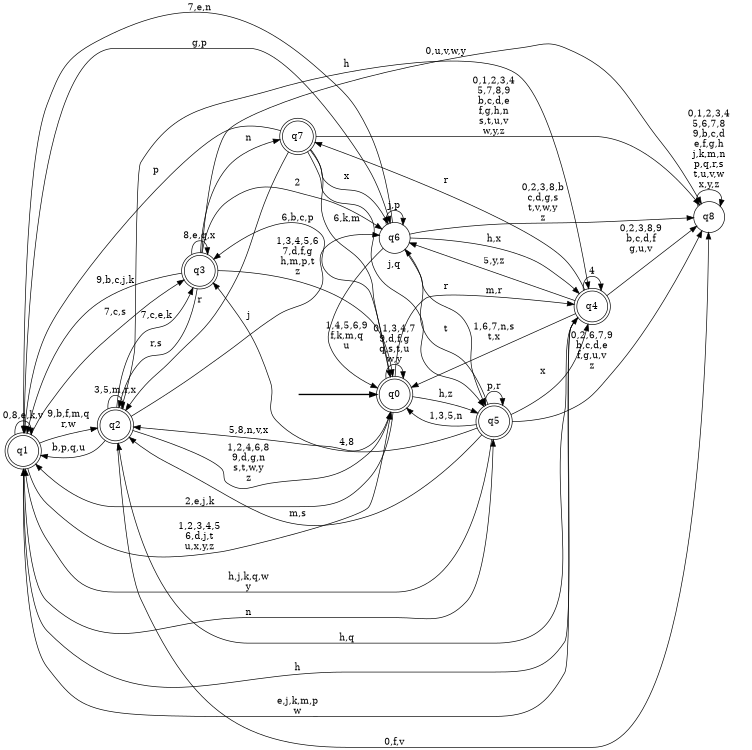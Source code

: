 digraph BlueStar {
__start0 [style = invis, shape = none, label = "", width = 0, height = 0];

rankdir=LR;
size="8,5";

s0 [style="rounded,filled", color="black", fillcolor="white" shape="doublecircle", label="q0"];
s1 [style="rounded,filled", color="black", fillcolor="white" shape="doublecircle", label="q1"];
s2 [style="rounded,filled", color="black", fillcolor="white" shape="doublecircle", label="q2"];
s3 [style="rounded,filled", color="black", fillcolor="white" shape="doublecircle", label="q3"];
s4 [style="rounded,filled", color="black", fillcolor="white" shape="doublecircle", label="q4"];
s5 [style="rounded,filled", color="black", fillcolor="white" shape="doublecircle", label="q5"];
s6 [style="filled", color="black", fillcolor="white" shape="circle", label="q6"];
s7 [style="rounded,filled", color="black", fillcolor="white" shape="doublecircle", label="q7"];
s8 [style="filled", color="black", fillcolor="white" shape="circle", label="q8"];
subgraph cluster_main { 
	graph [pad=".75", ranksep="0.15", nodesep="0.15"];
	 style=invis; 
	__start0 -> s0 [penwidth=2];
}
s0 -> s0 [label="0,1,3,4,7\n9,d,f,g\nq,s,t,u\nw,y"];
s0 -> s1 [label="2,e,j,k"];
s0 -> s2 [label="5,8,n,v,x"];
s0 -> s3 [label="6,b,c,p"];
s0 -> s4 [label="m,r"];
s0 -> s5 [label="h,z"];
s1 -> s0 [label="1,2,3,4,5\n6,d,j,t\nu,x,y,z"];
s1 -> s1 [label="0,8,e,k,v"];
s1 -> s2 [label="9,b,f,m,q\nr,w"];
s1 -> s3 [label="7,c,s"];
s1 -> s4 [label="h"];
s1 -> s5 [label="n"];
s1 -> s6 [label="g,p"];
s2 -> s0 [label="1,2,4,6,8\n9,d,g,n\ns,t,w,y\nz"];
s2 -> s1 [label="b,p,q,u"];
s2 -> s2 [label="3,5,m,r,x"];
s2 -> s3 [label="7,c,e,k"];
s2 -> s4 [label="h"];
s2 -> s6 [label="j"];
s2 -> s8 [label="0,f,v"];
s3 -> s0 [label="1,3,4,5,6\n7,d,f,g\nh,m,p,t\nz"];
s3 -> s1 [label="9,b,c,j,k"];
s3 -> s2 [label="r,s"];
s3 -> s3 [label="8,e,q,x"];
s3 -> s6 [label="2"];
s3 -> s7 [label="n"];
s3 -> s8 [label="0,u,v,w,y"];
s4 -> s0 [label="1,6,7,n,s\nt,x"];
s4 -> s1 [label="e,j,k,m,p\nw"];
s4 -> s2 [label="h,q"];
s4 -> s4 [label="4"];
s4 -> s6 [label="5,y,z"];
s4 -> s7 [label="r"];
s4 -> s8 [label="0,2,3,8,9\nb,c,d,f\ng,u,v"];
s5 -> s0 [label="1,3,5,n"];
s5 -> s1 [label="h,j,k,q,w\ny"];
s5 -> s2 [label="m,s"];
s5 -> s3 [label="4,8"];
s5 -> s4 [label="x"];
s5 -> s5 [label="p,r"];
s5 -> s6 [label="t"];
s5 -> s8 [label="0,2,6,7,9\nb,c,d,e\nf,g,u,v\nz"];
s6 -> s0 [label="1,4,5,6,9\nf,k,m,q\nu"];
s6 -> s1 [label="7,e,n"];
s6 -> s4 [label="h,x"];
s6 -> s5 [label="r"];
s6 -> s6 [label="j,p"];
s6 -> s8 [label="0,2,3,8,b\nc,d,g,s\nt,v,w,y\nz"];
s7 -> s0 [label="6,k,m"];
s7 -> s1 [label="p"];
s7 -> s2 [label="r"];
s7 -> s5 [label="j,q"];
s7 -> s6 [label="x"];
s7 -> s8 [label="0,1,2,3,4\n5,7,8,9\nb,c,d,e\nf,g,h,n\ns,t,u,v\nw,y,z"];
s8 -> s8 [label="0,1,2,3,4\n5,6,7,8\n9,b,c,d\ne,f,g,h\nj,k,m,n\np,q,r,s\nt,u,v,w\nx,y,z"];

}